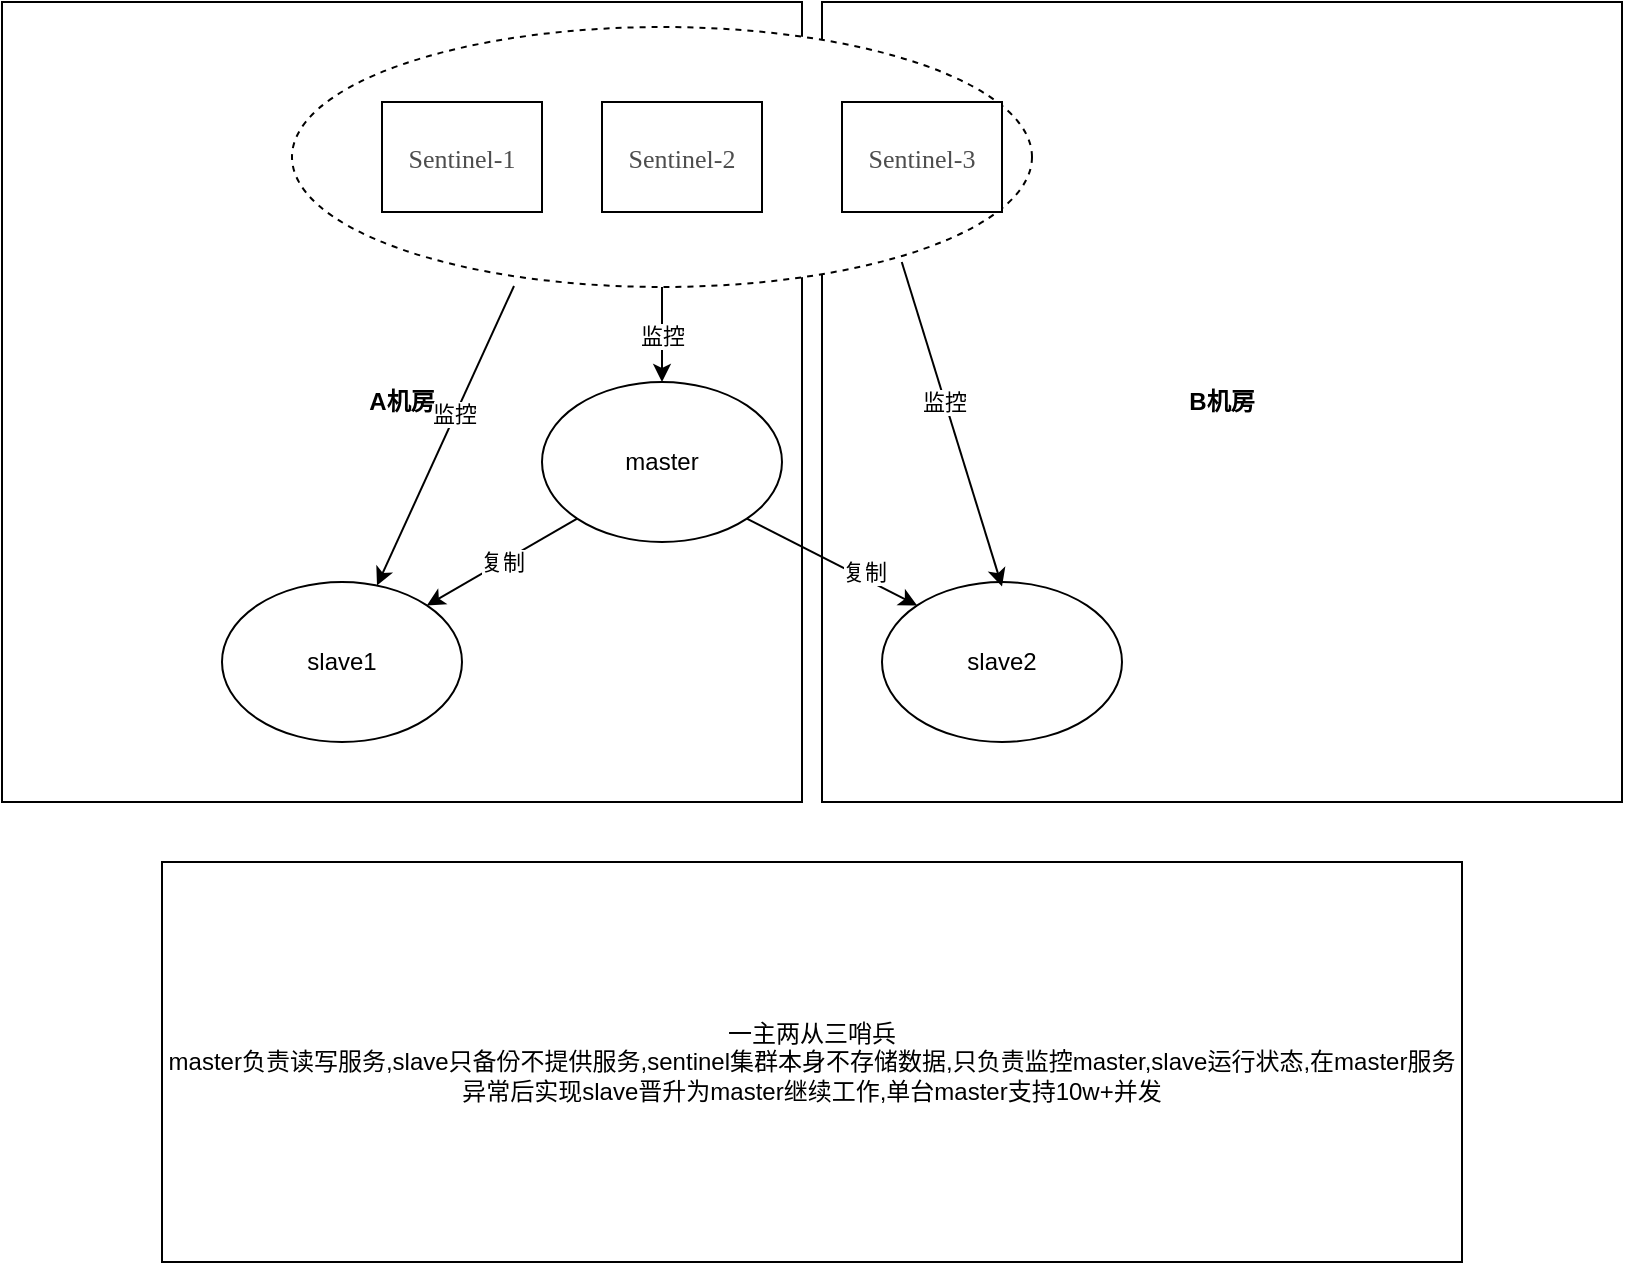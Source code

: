 <mxfile version="20.7.4" type="github">
  <diagram id="aYU08qvSdbatKfGh7LU7" name="第 1 页">
    <mxGraphModel dx="1886" dy="763" grid="1" gridSize="10" guides="1" tooltips="1" connect="1" arrows="1" fold="1" page="1" pageScale="1" pageWidth="827" pageHeight="1169" math="0" shadow="0">
      <root>
        <mxCell id="0" />
        <mxCell id="1" parent="0" />
        <mxCell id="AAbSFF_3w6VQspWgnhy2-1" value="&lt;b&gt;A机房&lt;/b&gt;" style="whiteSpace=wrap;html=1;aspect=fixed;" vertex="1" parent="1">
          <mxGeometry y="90" width="400" height="400" as="geometry" />
        </mxCell>
        <mxCell id="AAbSFF_3w6VQspWgnhy2-3" value="&lt;b&gt;B机房&lt;/b&gt;" style="whiteSpace=wrap;html=1;aspect=fixed;" vertex="1" parent="1">
          <mxGeometry x="410" y="90" width="400" height="400" as="geometry" />
        </mxCell>
        <mxCell id="AAbSFF_3w6VQspWgnhy2-4" value="" style="rounded=0;whiteSpace=wrap;html=1;" vertex="1" parent="1">
          <mxGeometry x="250" y="160" width="60" height="35" as="geometry" />
        </mxCell>
        <mxCell id="AAbSFF_3w6VQspWgnhy2-12" value="监控" style="edgeStyle=orthogonalEdgeStyle;rounded=0;orthogonalLoop=1;jettySize=auto;html=1;" edge="1" parent="1" source="AAbSFF_3w6VQspWgnhy2-5" target="AAbSFF_3w6VQspWgnhy2-9">
          <mxGeometry relative="1" as="geometry">
            <Array as="points">
              <mxPoint x="330" y="250" />
              <mxPoint x="330" y="250" />
            </Array>
          </mxGeometry>
        </mxCell>
        <mxCell id="AAbSFF_3w6VQspWgnhy2-5" value="Attribute" style="ellipse;whiteSpace=wrap;html=1;align=center;dashed=1;" vertex="1" parent="1">
          <mxGeometry x="145" y="102.5" width="370" height="130" as="geometry" />
        </mxCell>
        <mxCell id="AAbSFF_3w6VQspWgnhy2-6" value="&lt;span style=&quot;color: rgb(77, 77, 77); font-family: 微软雅黑; font-size: 13px; background-color: rgba(255, 255, 255, 0.01);&quot;&gt;Sentinel-1&lt;/span&gt;" style="rounded=0;whiteSpace=wrap;html=1;" vertex="1" parent="1">
          <mxGeometry x="190" y="140" width="80" height="55" as="geometry" />
        </mxCell>
        <mxCell id="AAbSFF_3w6VQspWgnhy2-7" value="&lt;span style=&quot;color: rgb(77, 77, 77); font-family: 微软雅黑; font-size: 13px; background-color: rgba(255, 255, 255, 0.01);&quot;&gt;Sentinel-2&lt;/span&gt;" style="rounded=0;whiteSpace=wrap;html=1;" vertex="1" parent="1">
          <mxGeometry x="300" y="140" width="80" height="55" as="geometry" />
        </mxCell>
        <mxCell id="AAbSFF_3w6VQspWgnhy2-8" value="&lt;span style=&quot;color: rgb(77, 77, 77); font-family: 微软雅黑; font-size: 13px; background-color: rgba(255, 255, 255, 0.01);&quot;&gt;Sentinel-3&lt;/span&gt;" style="rounded=0;whiteSpace=wrap;html=1;" vertex="1" parent="1">
          <mxGeometry x="420" y="140" width="80" height="55" as="geometry" />
        </mxCell>
        <mxCell id="AAbSFF_3w6VQspWgnhy2-9" value="master" style="ellipse;whiteSpace=wrap;html=1;" vertex="1" parent="1">
          <mxGeometry x="270" y="280" width="120" height="80" as="geometry" />
        </mxCell>
        <mxCell id="AAbSFF_3w6VQspWgnhy2-10" value="slave1" style="ellipse;whiteSpace=wrap;html=1;" vertex="1" parent="1">
          <mxGeometry x="110" y="380" width="120" height="80" as="geometry" />
        </mxCell>
        <mxCell id="AAbSFF_3w6VQspWgnhy2-11" value="slave2" style="ellipse;whiteSpace=wrap;html=1;" vertex="1" parent="1">
          <mxGeometry x="440" y="380" width="120" height="80" as="geometry" />
        </mxCell>
        <mxCell id="AAbSFF_3w6VQspWgnhy2-17" value="复制" style="endArrow=classic;html=1;rounded=0;entryX=1;entryY=0;entryDx=0;entryDy=0;exitX=0;exitY=1;exitDx=0;exitDy=0;" edge="1" parent="1" source="AAbSFF_3w6VQspWgnhy2-9" target="AAbSFF_3w6VQspWgnhy2-10">
          <mxGeometry width="50" height="50" relative="1" as="geometry">
            <mxPoint x="280" y="390" as="sourcePoint" />
            <mxPoint x="330" y="340" as="targetPoint" />
          </mxGeometry>
        </mxCell>
        <mxCell id="AAbSFF_3w6VQspWgnhy2-19" value="" style="endArrow=classic;html=1;rounded=0;entryX=0;entryY=0;entryDx=0;entryDy=0;exitX=1;exitY=1;exitDx=0;exitDy=0;" edge="1" parent="1" source="AAbSFF_3w6VQspWgnhy2-9" target="AAbSFF_3w6VQspWgnhy2-11">
          <mxGeometry width="50" height="50" relative="1" as="geometry">
            <mxPoint x="390" y="360" as="sourcePoint" />
            <mxPoint x="440" y="310" as="targetPoint" />
          </mxGeometry>
        </mxCell>
        <mxCell id="AAbSFF_3w6VQspWgnhy2-20" value="复制" style="edgeLabel;html=1;align=center;verticalAlign=middle;resizable=0;points=[];" vertex="1" connectable="0" parent="AAbSFF_3w6VQspWgnhy2-19">
          <mxGeometry x="0.346" y="3" relative="1" as="geometry">
            <mxPoint as="offset" />
          </mxGeometry>
        </mxCell>
        <mxCell id="AAbSFF_3w6VQspWgnhy2-21" value="" style="endArrow=classic;html=1;rounded=0;exitX=0.3;exitY=0.996;exitDx=0;exitDy=0;exitPerimeter=0;" edge="1" parent="1" source="AAbSFF_3w6VQspWgnhy2-5" target="AAbSFF_3w6VQspWgnhy2-10">
          <mxGeometry width="50" height="50" relative="1" as="geometry">
            <mxPoint x="240" y="290" as="sourcePoint" />
            <mxPoint x="290" y="240" as="targetPoint" />
          </mxGeometry>
        </mxCell>
        <mxCell id="AAbSFF_3w6VQspWgnhy2-22" value="监控" style="edgeLabel;html=1;align=center;verticalAlign=middle;resizable=0;points=[];" vertex="1" connectable="0" parent="AAbSFF_3w6VQspWgnhy2-21">
          <mxGeometry x="-0.141" y="-1" relative="1" as="geometry">
            <mxPoint as="offset" />
          </mxGeometry>
        </mxCell>
        <mxCell id="AAbSFF_3w6VQspWgnhy2-23" value="" style="endArrow=classic;html=1;rounded=0;exitX=0.824;exitY=0.904;exitDx=0;exitDy=0;exitPerimeter=0;" edge="1" parent="1" source="AAbSFF_3w6VQspWgnhy2-5">
          <mxGeometry width="50" height="50" relative="1" as="geometry">
            <mxPoint x="568.5" y="232.5" as="sourcePoint" />
            <mxPoint x="500.002" y="382.26" as="targetPoint" />
          </mxGeometry>
        </mxCell>
        <mxCell id="AAbSFF_3w6VQspWgnhy2-24" value="监控" style="edgeLabel;html=1;align=center;verticalAlign=middle;resizable=0;points=[];" vertex="1" connectable="0" parent="AAbSFF_3w6VQspWgnhy2-23">
          <mxGeometry x="-0.141" y="-1" relative="1" as="geometry">
            <mxPoint as="offset" />
          </mxGeometry>
        </mxCell>
        <mxCell id="AAbSFF_3w6VQspWgnhy2-25" value="一主两从三哨兵" style="text;html=1;align=center;verticalAlign=middle;resizable=0;points=[];autosize=1;strokeColor=none;fillColor=none;" vertex="1" parent="1">
          <mxGeometry x="330" y="570" width="110" height="30" as="geometry" />
        </mxCell>
        <mxCell id="AAbSFF_3w6VQspWgnhy2-26" value="一主两从三哨兵&lt;br&gt;master负责读写服务,slave只备份不提供服务,sentinel集群本身不存储数据,只负责监控master,slave运行状态,在master服务异常后实现slave晋升为master继续工作,单台master支持10w+并发" style="rounded=0;whiteSpace=wrap;html=1;" vertex="1" parent="1">
          <mxGeometry x="80" y="520" width="650" height="200" as="geometry" />
        </mxCell>
      </root>
    </mxGraphModel>
  </diagram>
</mxfile>
